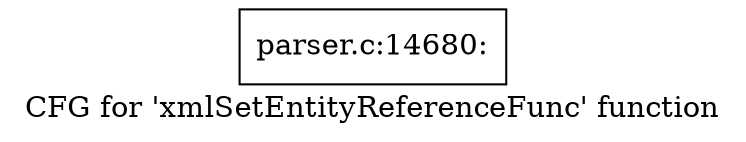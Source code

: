digraph "CFG for 'xmlSetEntityReferenceFunc' function" {
	label="CFG for 'xmlSetEntityReferenceFunc' function";

	Node0x55d73bf37050 [shape=record,label="{parser.c:14680:}"];
}
